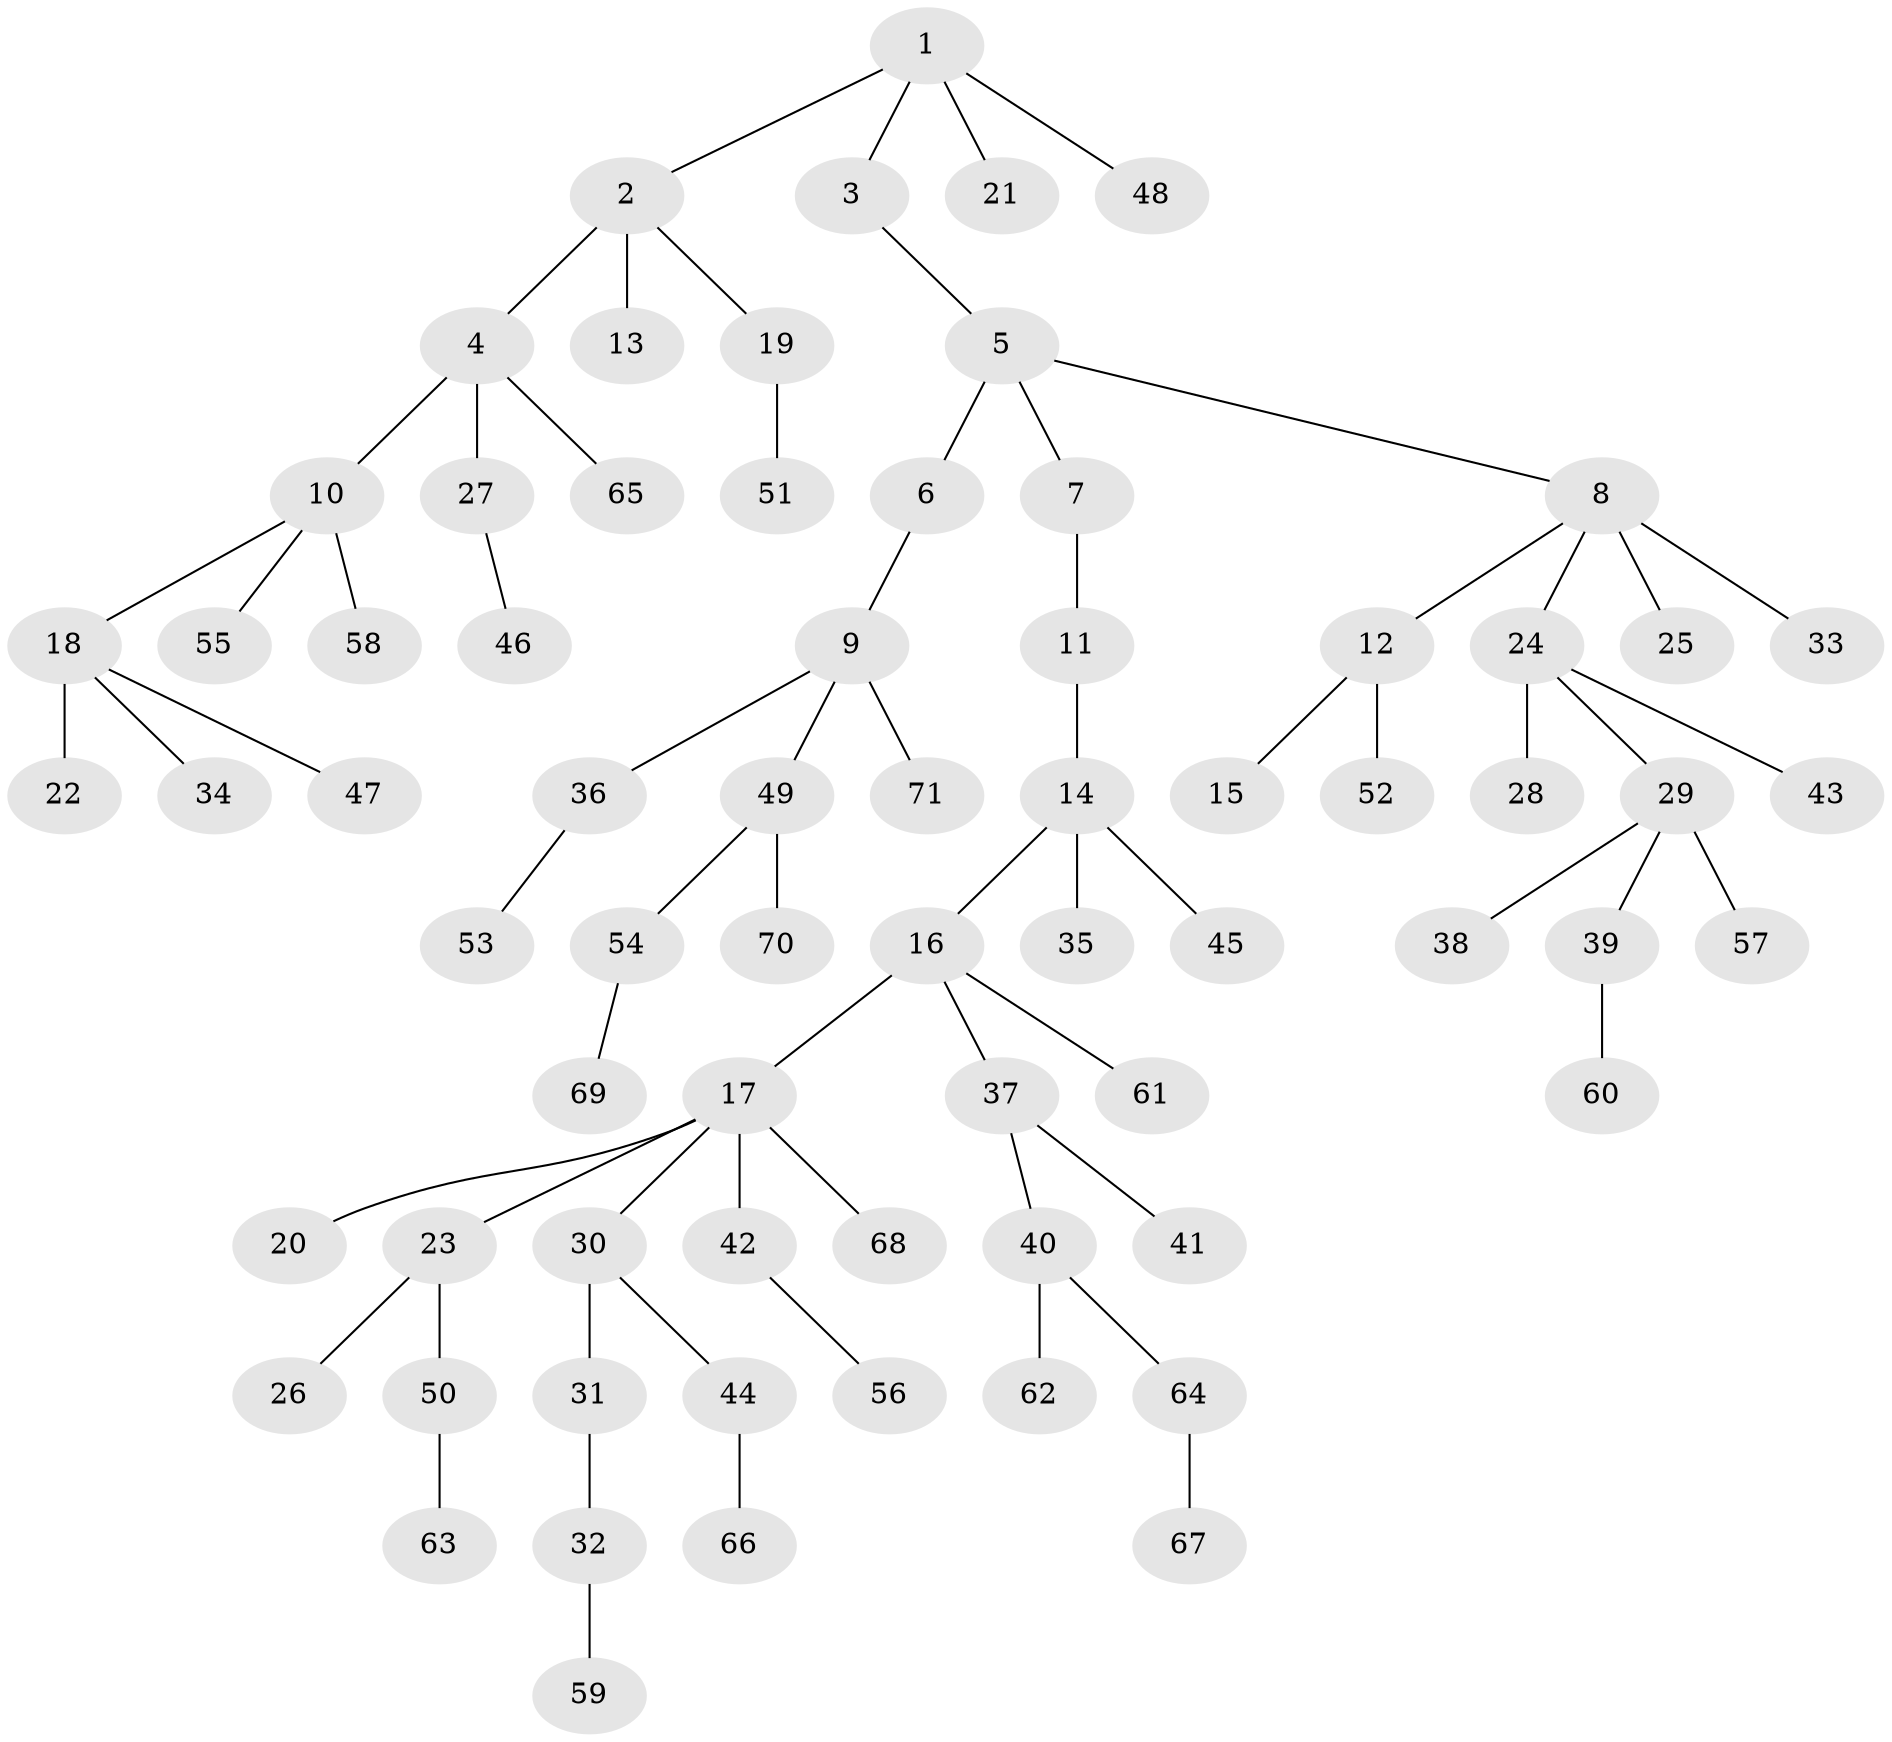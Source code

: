 // original degree distribution, {5: 0.05084745762711865, 4: 0.09322033898305085, 3: 0.1016949152542373, 2: 0.2457627118644068, 1: 0.5, 7: 0.00847457627118644}
// Generated by graph-tools (version 1.1) at 2025/51/03/04/25 22:51:33]
// undirected, 71 vertices, 70 edges
graph export_dot {
  node [color=gray90,style=filled];
  1;
  2;
  3;
  4;
  5;
  6;
  7;
  8;
  9;
  10;
  11;
  12;
  13;
  14;
  15;
  16;
  17;
  18;
  19;
  20;
  21;
  22;
  23;
  24;
  25;
  26;
  27;
  28;
  29;
  30;
  31;
  32;
  33;
  34;
  35;
  36;
  37;
  38;
  39;
  40;
  41;
  42;
  43;
  44;
  45;
  46;
  47;
  48;
  49;
  50;
  51;
  52;
  53;
  54;
  55;
  56;
  57;
  58;
  59;
  60;
  61;
  62;
  63;
  64;
  65;
  66;
  67;
  68;
  69;
  70;
  71;
  1 -- 2 [weight=1.0];
  1 -- 3 [weight=1.0];
  1 -- 21 [weight=1.0];
  1 -- 48 [weight=1.0];
  2 -- 4 [weight=1.0];
  2 -- 13 [weight=2.0];
  2 -- 19 [weight=1.0];
  3 -- 5 [weight=1.0];
  4 -- 10 [weight=1.0];
  4 -- 27 [weight=1.0];
  4 -- 65 [weight=1.0];
  5 -- 6 [weight=1.0];
  5 -- 7 [weight=1.0];
  5 -- 8 [weight=1.0];
  6 -- 9 [weight=1.0];
  7 -- 11 [weight=1.0];
  8 -- 12 [weight=1.0];
  8 -- 24 [weight=1.0];
  8 -- 25 [weight=1.0];
  8 -- 33 [weight=2.0];
  9 -- 36 [weight=1.0];
  9 -- 49 [weight=1.0];
  9 -- 71 [weight=1.0];
  10 -- 18 [weight=1.0];
  10 -- 55 [weight=1.0];
  10 -- 58 [weight=1.0];
  11 -- 14 [weight=1.0];
  12 -- 15 [weight=1.0];
  12 -- 52 [weight=1.0];
  14 -- 16 [weight=1.0];
  14 -- 35 [weight=1.0];
  14 -- 45 [weight=2.0];
  16 -- 17 [weight=1.0];
  16 -- 37 [weight=1.0];
  16 -- 61 [weight=1.0];
  17 -- 20 [weight=1.0];
  17 -- 23 [weight=1.0];
  17 -- 30 [weight=1.0];
  17 -- 42 [weight=1.0];
  17 -- 68 [weight=1.0];
  18 -- 22 [weight=2.0];
  18 -- 34 [weight=1.0];
  18 -- 47 [weight=1.0];
  19 -- 51 [weight=2.0];
  23 -- 26 [weight=1.0];
  23 -- 50 [weight=1.0];
  24 -- 28 [weight=1.0];
  24 -- 29 [weight=1.0];
  24 -- 43 [weight=1.0];
  27 -- 46 [weight=1.0];
  29 -- 38 [weight=1.0];
  29 -- 39 [weight=1.0];
  29 -- 57 [weight=2.0];
  30 -- 31 [weight=1.0];
  30 -- 44 [weight=1.0];
  31 -- 32 [weight=1.0];
  32 -- 59 [weight=1.0];
  36 -- 53 [weight=1.0];
  37 -- 40 [weight=1.0];
  37 -- 41 [weight=1.0];
  39 -- 60 [weight=1.0];
  40 -- 62 [weight=1.0];
  40 -- 64 [weight=1.0];
  42 -- 56 [weight=1.0];
  44 -- 66 [weight=1.0];
  49 -- 54 [weight=1.0];
  49 -- 70 [weight=1.0];
  50 -- 63 [weight=1.0];
  54 -- 69 [weight=1.0];
  64 -- 67 [weight=1.0];
}
